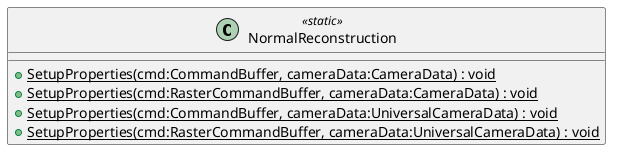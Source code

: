 @startuml
class NormalReconstruction <<static>> {
    + {static} SetupProperties(cmd:CommandBuffer, cameraData:CameraData) : void
    + {static} SetupProperties(cmd:RasterCommandBuffer, cameraData:CameraData) : void
    + {static} SetupProperties(cmd:CommandBuffer, cameraData:UniversalCameraData) : void
    + {static} SetupProperties(cmd:RasterCommandBuffer, cameraData:UniversalCameraData) : void
}
@enduml
